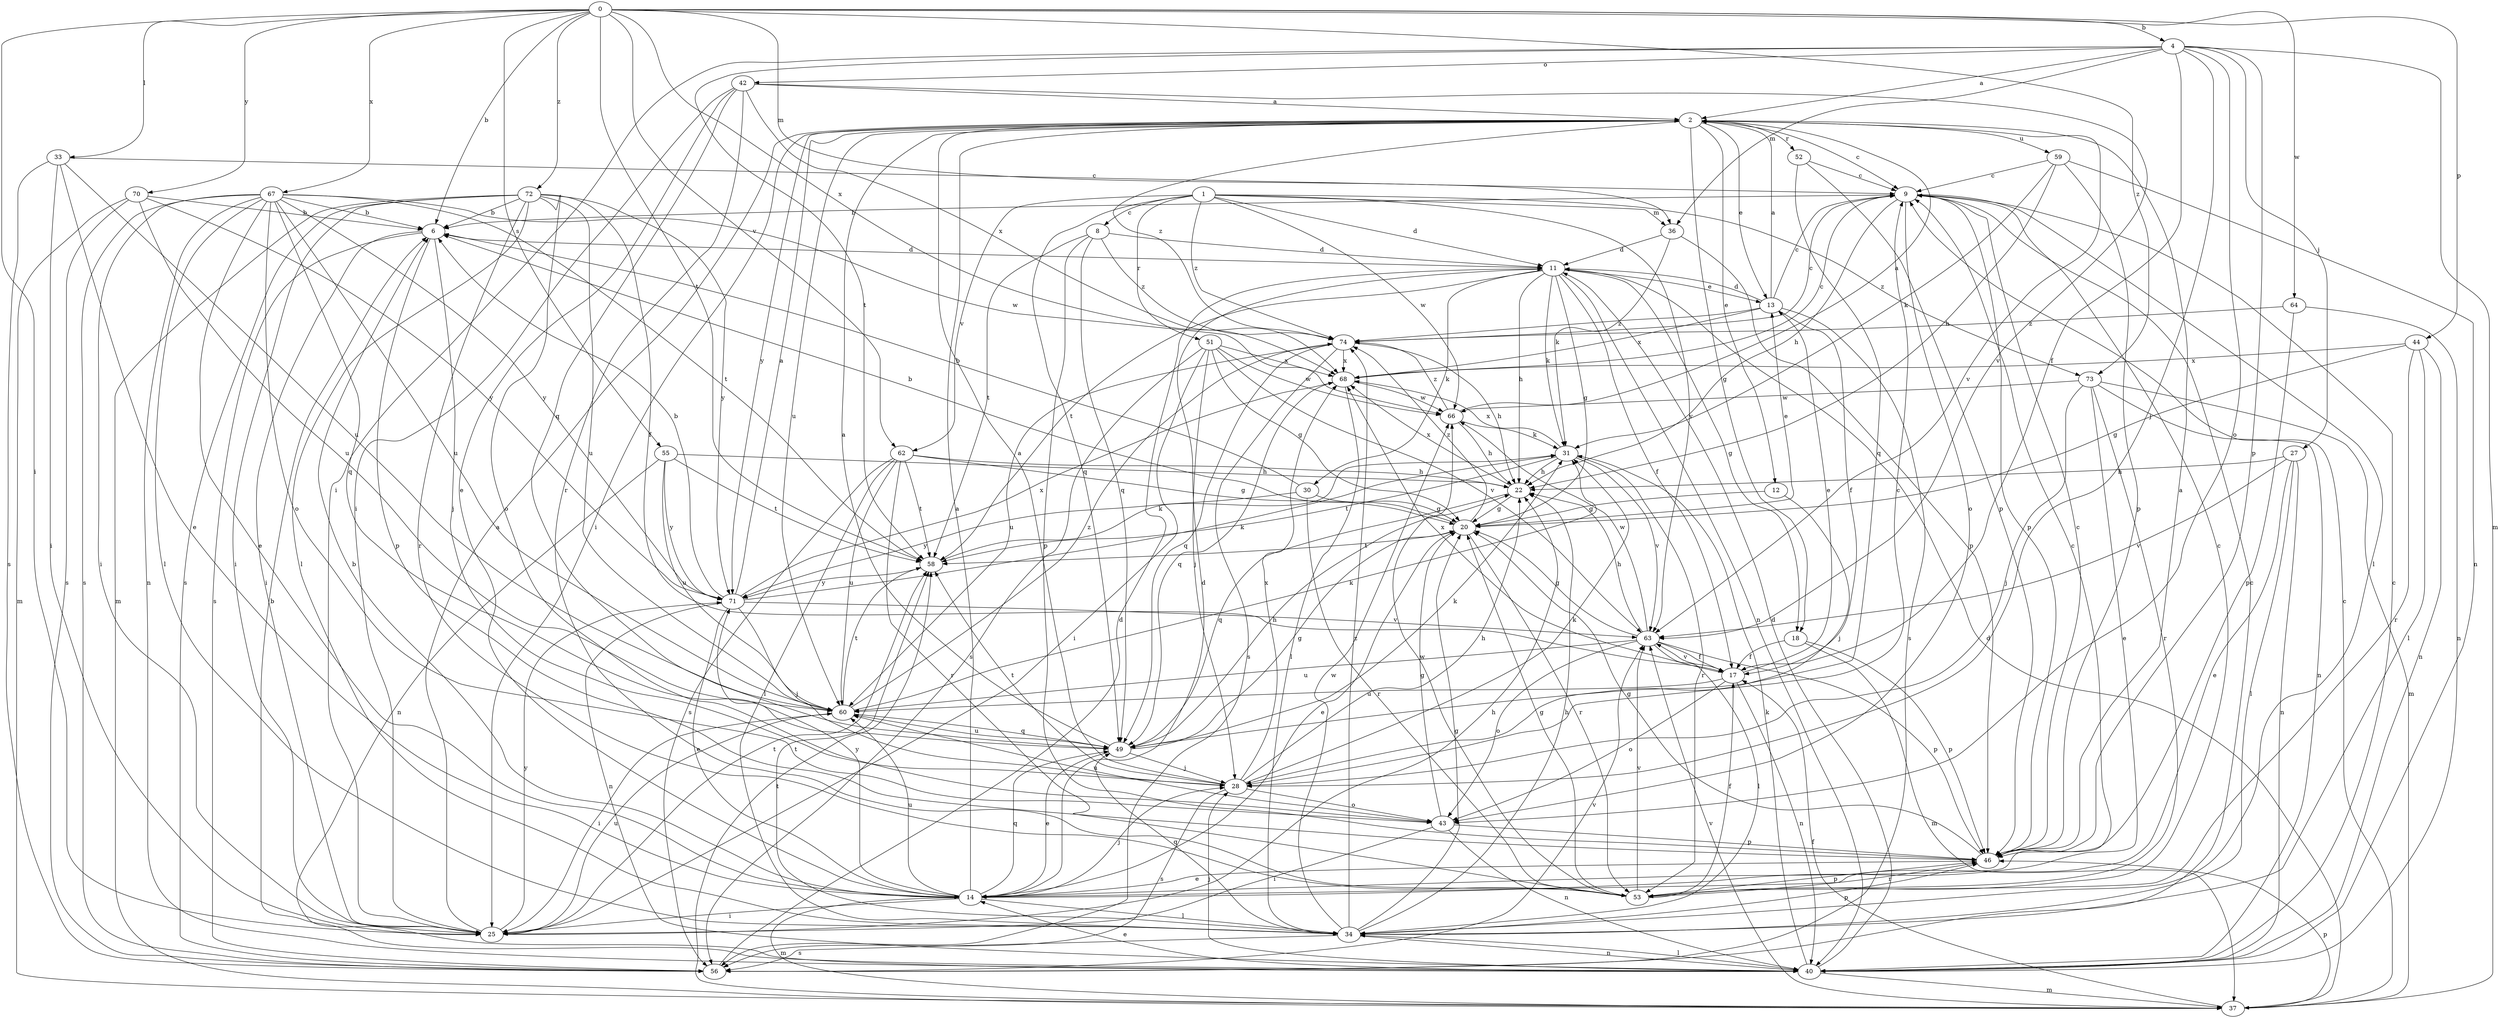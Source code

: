 strict digraph  {
0;
1;
2;
4;
6;
8;
9;
11;
12;
13;
14;
17;
18;
20;
22;
25;
27;
28;
30;
31;
33;
34;
36;
37;
40;
42;
43;
44;
46;
49;
51;
52;
53;
55;
56;
58;
59;
60;
62;
63;
64;
66;
67;
68;
70;
71;
72;
73;
74;
0 -> 4  [label=b];
0 -> 6  [label=b];
0 -> 25  [label=i];
0 -> 33  [label=l];
0 -> 36  [label=m];
0 -> 44  [label=p];
0 -> 55  [label=s];
0 -> 58  [label=t];
0 -> 62  [label=v];
0 -> 64  [label=w];
0 -> 67  [label=x];
0 -> 68  [label=x];
0 -> 70  [label=y];
0 -> 72  [label=z];
0 -> 73  [label=z];
1 -> 8  [label=c];
1 -> 11  [label=d];
1 -> 36  [label=m];
1 -> 49  [label=q];
1 -> 51  [label=r];
1 -> 62  [label=v];
1 -> 63  [label=v];
1 -> 66  [label=w];
1 -> 73  [label=z];
1 -> 74  [label=z];
2 -> 9  [label=c];
2 -> 12  [label=e];
2 -> 13  [label=e];
2 -> 18  [label=g];
2 -> 25  [label=i];
2 -> 52  [label=r];
2 -> 59  [label=u];
2 -> 60  [label=u];
2 -> 63  [label=v];
2 -> 71  [label=y];
2 -> 74  [label=z];
4 -> 2  [label=a];
4 -> 17  [label=f];
4 -> 25  [label=i];
4 -> 27  [label=j];
4 -> 28  [label=j];
4 -> 36  [label=m];
4 -> 37  [label=m];
4 -> 42  [label=o];
4 -> 43  [label=o];
4 -> 46  [label=p];
4 -> 58  [label=t];
6 -> 11  [label=d];
6 -> 25  [label=i];
6 -> 28  [label=j];
6 -> 46  [label=p];
6 -> 56  [label=s];
8 -> 11  [label=d];
8 -> 46  [label=p];
8 -> 49  [label=q];
8 -> 58  [label=t];
8 -> 74  [label=z];
9 -> 6  [label=b];
9 -> 22  [label=h];
9 -> 34  [label=l];
9 -> 43  [label=o];
9 -> 46  [label=p];
11 -> 13  [label=e];
11 -> 17  [label=f];
11 -> 18  [label=g];
11 -> 20  [label=g];
11 -> 22  [label=h];
11 -> 30  [label=k];
11 -> 31  [label=k];
11 -> 40  [label=n];
11 -> 58  [label=t];
12 -> 20  [label=g];
12 -> 28  [label=j];
13 -> 2  [label=a];
13 -> 9  [label=c];
13 -> 11  [label=d];
13 -> 17  [label=f];
13 -> 56  [label=s];
13 -> 68  [label=x];
13 -> 74  [label=z];
14 -> 2  [label=a];
14 -> 6  [label=b];
14 -> 9  [label=c];
14 -> 11  [label=d];
14 -> 25  [label=i];
14 -> 28  [label=j];
14 -> 34  [label=l];
14 -> 37  [label=m];
14 -> 49  [label=q];
14 -> 60  [label=u];
14 -> 71  [label=y];
17 -> 13  [label=e];
17 -> 40  [label=n];
17 -> 43  [label=o];
17 -> 60  [label=u];
17 -> 63  [label=v];
17 -> 68  [label=x];
18 -> 17  [label=f];
18 -> 37  [label=m];
18 -> 46  [label=p];
20 -> 6  [label=b];
20 -> 13  [label=e];
20 -> 14  [label=e];
20 -> 53  [label=r];
20 -> 58  [label=t];
20 -> 74  [label=z];
22 -> 20  [label=g];
22 -> 49  [label=q];
22 -> 68  [label=x];
25 -> 2  [label=a];
25 -> 22  [label=h];
25 -> 58  [label=t];
25 -> 60  [label=u];
25 -> 71  [label=y];
27 -> 14  [label=e];
27 -> 22  [label=h];
27 -> 34  [label=l];
27 -> 40  [label=n];
27 -> 63  [label=v];
28 -> 2  [label=a];
28 -> 9  [label=c];
28 -> 22  [label=h];
28 -> 31  [label=k];
28 -> 43  [label=o];
28 -> 56  [label=s];
28 -> 58  [label=t];
28 -> 68  [label=x];
30 -> 6  [label=b];
30 -> 20  [label=g];
30 -> 53  [label=r];
30 -> 71  [label=y];
31 -> 22  [label=h];
31 -> 53  [label=r];
31 -> 58  [label=t];
31 -> 63  [label=v];
31 -> 68  [label=x];
33 -> 9  [label=c];
33 -> 14  [label=e];
33 -> 25  [label=i];
33 -> 56  [label=s];
33 -> 60  [label=u];
34 -> 20  [label=g];
34 -> 22  [label=h];
34 -> 40  [label=n];
34 -> 46  [label=p];
34 -> 49  [label=q];
34 -> 56  [label=s];
34 -> 58  [label=t];
34 -> 66  [label=w];
34 -> 74  [label=z];
36 -> 11  [label=d];
36 -> 31  [label=k];
36 -> 46  [label=p];
37 -> 9  [label=c];
37 -> 11  [label=d];
37 -> 17  [label=f];
37 -> 46  [label=p];
37 -> 58  [label=t];
37 -> 63  [label=v];
40 -> 6  [label=b];
40 -> 9  [label=c];
40 -> 11  [label=d];
40 -> 14  [label=e];
40 -> 28  [label=j];
40 -> 31  [label=k];
40 -> 34  [label=l];
40 -> 37  [label=m];
42 -> 2  [label=a];
42 -> 14  [label=e];
42 -> 25  [label=i];
42 -> 49  [label=q];
42 -> 53  [label=r];
42 -> 63  [label=v];
42 -> 68  [label=x];
43 -> 20  [label=g];
43 -> 25  [label=i];
43 -> 40  [label=n];
43 -> 46  [label=p];
43 -> 60  [label=u];
44 -> 20  [label=g];
44 -> 34  [label=l];
44 -> 40  [label=n];
44 -> 53  [label=r];
44 -> 68  [label=x];
46 -> 2  [label=a];
46 -> 9  [label=c];
46 -> 14  [label=e];
46 -> 20  [label=g];
46 -> 53  [label=r];
49 -> 2  [label=a];
49 -> 14  [label=e];
49 -> 20  [label=g];
49 -> 22  [label=h];
49 -> 28  [label=j];
49 -> 31  [label=k];
49 -> 60  [label=u];
51 -> 20  [label=g];
51 -> 25  [label=i];
51 -> 28  [label=j];
51 -> 56  [label=s];
51 -> 63  [label=v];
51 -> 66  [label=w];
51 -> 68  [label=x];
52 -> 9  [label=c];
52 -> 46  [label=p];
52 -> 49  [label=q];
53 -> 9  [label=c];
53 -> 17  [label=f];
53 -> 20  [label=g];
53 -> 46  [label=p];
53 -> 63  [label=v];
53 -> 66  [label=w];
55 -> 22  [label=h];
55 -> 40  [label=n];
55 -> 58  [label=t];
55 -> 60  [label=u];
55 -> 71  [label=y];
56 -> 9  [label=c];
56 -> 11  [label=d];
56 -> 63  [label=v];
58 -> 31  [label=k];
58 -> 71  [label=y];
59 -> 9  [label=c];
59 -> 22  [label=h];
59 -> 31  [label=k];
59 -> 40  [label=n];
59 -> 46  [label=p];
60 -> 25  [label=i];
60 -> 31  [label=k];
60 -> 49  [label=q];
60 -> 58  [label=t];
60 -> 74  [label=z];
62 -> 20  [label=g];
62 -> 22  [label=h];
62 -> 34  [label=l];
62 -> 53  [label=r];
62 -> 56  [label=s];
62 -> 58  [label=t];
62 -> 60  [label=u];
63 -> 17  [label=f];
63 -> 20  [label=g];
63 -> 22  [label=h];
63 -> 34  [label=l];
63 -> 43  [label=o];
63 -> 46  [label=p];
63 -> 60  [label=u];
63 -> 66  [label=w];
64 -> 40  [label=n];
64 -> 46  [label=p];
64 -> 74  [label=z];
66 -> 2  [label=a];
66 -> 22  [label=h];
66 -> 31  [label=k];
66 -> 74  [label=z];
67 -> 6  [label=b];
67 -> 14  [label=e];
67 -> 25  [label=i];
67 -> 34  [label=l];
67 -> 40  [label=n];
67 -> 43  [label=o];
67 -> 49  [label=q];
67 -> 56  [label=s];
67 -> 58  [label=t];
67 -> 60  [label=u];
67 -> 66  [label=w];
67 -> 71  [label=y];
68 -> 9  [label=c];
68 -> 34  [label=l];
68 -> 49  [label=q];
68 -> 66  [label=w];
70 -> 6  [label=b];
70 -> 37  [label=m];
70 -> 56  [label=s];
70 -> 60  [label=u];
70 -> 71  [label=y];
71 -> 2  [label=a];
71 -> 6  [label=b];
71 -> 14  [label=e];
71 -> 28  [label=j];
71 -> 31  [label=k];
71 -> 40  [label=n];
71 -> 63  [label=v];
71 -> 68  [label=x];
72 -> 6  [label=b];
72 -> 17  [label=f];
72 -> 25  [label=i];
72 -> 34  [label=l];
72 -> 37  [label=m];
72 -> 43  [label=o];
72 -> 53  [label=r];
72 -> 56  [label=s];
72 -> 60  [label=u];
72 -> 71  [label=y];
73 -> 14  [label=e];
73 -> 28  [label=j];
73 -> 37  [label=m];
73 -> 40  [label=n];
73 -> 53  [label=r];
73 -> 66  [label=w];
74 -> 9  [label=c];
74 -> 22  [label=h];
74 -> 49  [label=q];
74 -> 56  [label=s];
74 -> 60  [label=u];
74 -> 68  [label=x];
}
